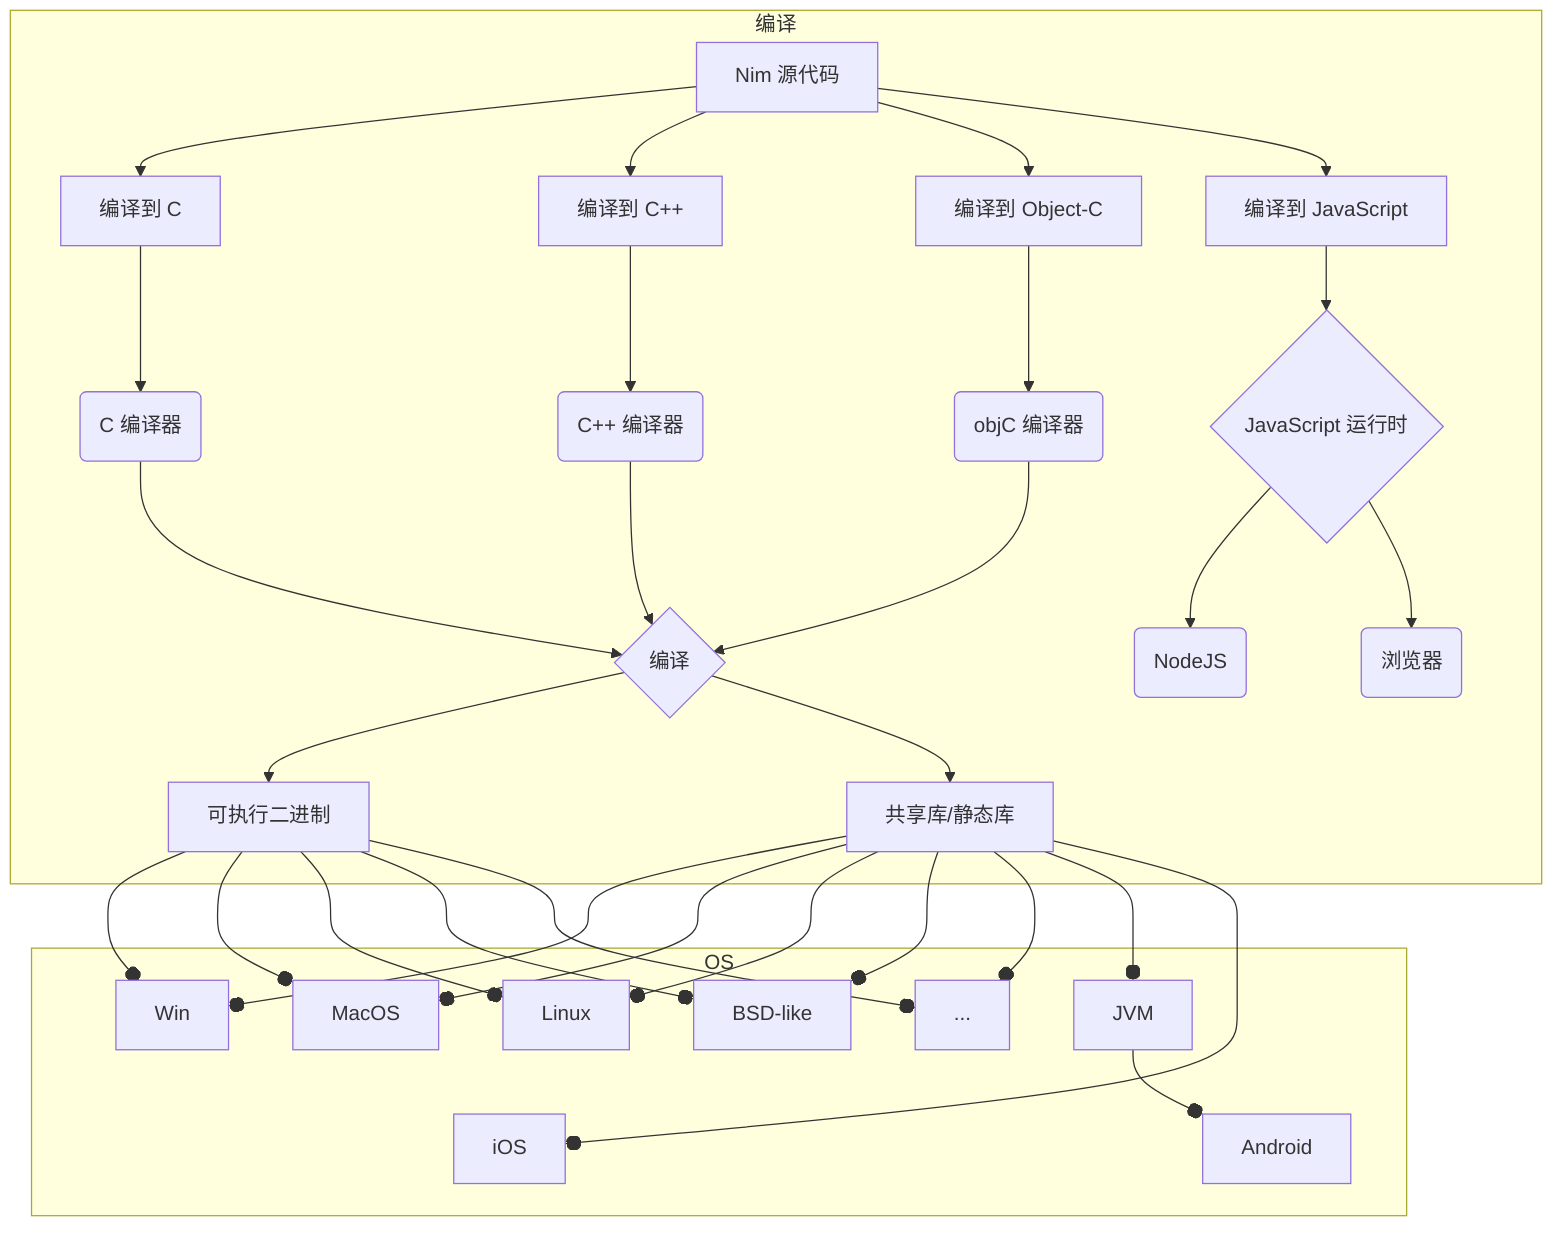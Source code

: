 graph TD
subgraph 编译
    CBackend( C 编译器 )
    CppBackend( C++ 编译器 )
    ObjCBackend( objC 编译器 )
    Compile{编译}
    Exe[可执行二进制]
    Lib[共享库/静态库]

    NimSource[ Nim 源代码 ] --> CompileToC[ 编译到 C ] & CompileToCpp[ 编译到 C++ ] & CompileToObjC[ 编译到 Object-C ]
    NimSource --> CompileToJS[ 编译到 JavaScript ]
    CompileToJS -->  JSBackend{JavaScript 运行时 }  --> node(NodeJS) & browser(浏览器)

    CompileToC -->   CBackend
    CompileToCpp --> CppBackend
    CompileToObjC -->ObjCBackend

    CBackend &  CppBackend & ObjCBackend  --> Compile

    Compile --> Exe & Lib
end

subgraph OS

    Exe & Lib --o Win & MacOS & Linux & BSD-like & more[...]
    
    Lib --o JVM & iOS

    MacOS ~~~ iOS

    JVM --o Android

end